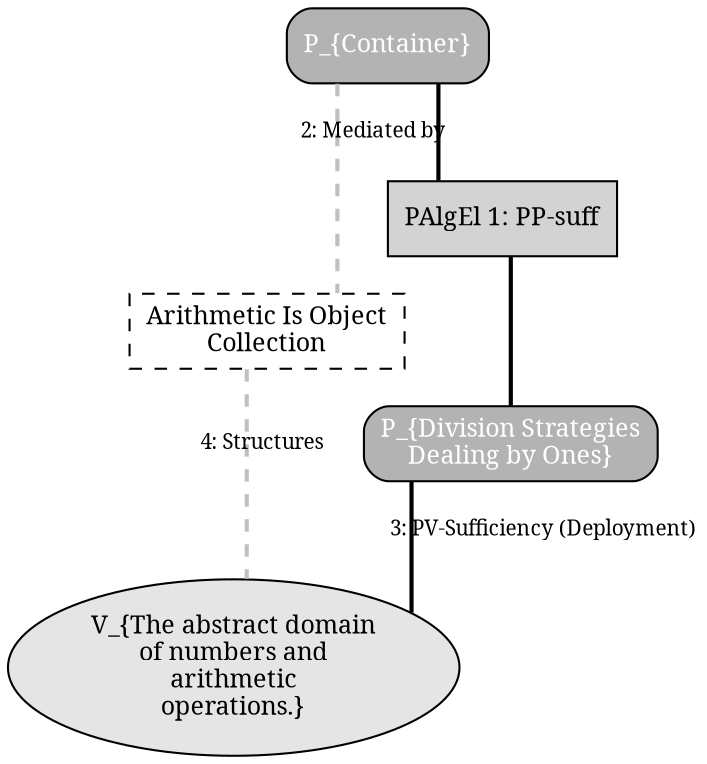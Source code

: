 // MUD for Division_Strategies_Dealing_by_Ones
digraph {
	graph [rankdir=TB splines=ortho]
	node [fontname=Serif fontsize=12]
	edge [arrowhead=stealth fontname=Serif fontsize=10 penwidth=2.0]
	P_Embodied_Container [label="P_{Container}" fillcolor=gray70 fontcolor=white shape=box style="filled,rounded"]
	P_Strategy_Division_Strategies_Dealing_by_Ones [label="P_{Division Strategies\nDealing by Ones}" fillcolor=gray70 fontcolor=white shape=box style="filled,rounded"]
	"V_The abstract domain of numbers and arithmetic operations." [label="V_{The abstract domain\nof numbers and\narithmetic\noperations.}" fillcolor=gray90 shape=ellipse style=filled]
	"Arithmetic Is Object Collection" [label="Arithmetic Is Object\nCollection" shape=box style=dashed]
	PAlgEl_1 [label="PAlgEl 1: PP-suff" fillcolor=lightgray fontcolor=black shape=box style=filled]
	P_Embodied_Container -> PAlgEl_1 [arrowhead=none color=black style=solid]
	PAlgEl_1 -> P_Strategy_Division_Strategies_Dealing_by_Ones [color=black style=solid]
	P_Embodied_Container -> "Arithmetic Is Object Collection" [label="2: Mediated by" color=gray style=dashed]
	P_Strategy_Division_Strategies_Dealing_by_Ones -> "V_The abstract domain of numbers and arithmetic operations." [label="3: PV-Sufficiency (Deployment)" color=black style=solid]
	"Arithmetic Is Object Collection" -> "V_The abstract domain of numbers and arithmetic operations." [label="4: Structures" color=gray style=dashed]
}
